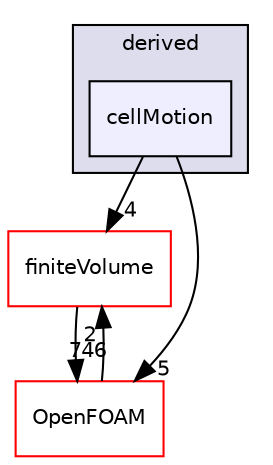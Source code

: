 digraph "src/fvMotionSolver/fvPatchFields/derived/cellMotion" {
  bgcolor=transparent;
  compound=true
  node [ fontsize="10", fontname="Helvetica"];
  edge [ labelfontsize="10", labelfontname="Helvetica"];
  subgraph clusterdir_35e80fb47429f63b6e78161eb9a9adbe {
    graph [ bgcolor="#ddddee", pencolor="black", label="derived" fontname="Helvetica", fontsize="10", URL="dir_35e80fb47429f63b6e78161eb9a9adbe.html"]
  dir_d898a545181436584f48102005e795d6 [shape=box, label="cellMotion", style="filled", fillcolor="#eeeeff", pencolor="black", URL="dir_d898a545181436584f48102005e795d6.html"];
  }
  dir_9bd15774b555cf7259a6fa18f99fe99b [shape=box label="finiteVolume" color="red" URL="dir_9bd15774b555cf7259a6fa18f99fe99b.html"];
  dir_c5473ff19b20e6ec4dfe5c310b3778a8 [shape=box label="OpenFOAM" color="red" URL="dir_c5473ff19b20e6ec4dfe5c310b3778a8.html"];
  dir_d898a545181436584f48102005e795d6->dir_9bd15774b555cf7259a6fa18f99fe99b [headlabel="4", labeldistance=1.5 headhref="dir_001290_000896.html"];
  dir_d898a545181436584f48102005e795d6->dir_c5473ff19b20e6ec4dfe5c310b3778a8 [headlabel="5", labeldistance=1.5 headhref="dir_001290_001896.html"];
  dir_9bd15774b555cf7259a6fa18f99fe99b->dir_c5473ff19b20e6ec4dfe5c310b3778a8 [headlabel="746", labeldistance=1.5 headhref="dir_000896_001896.html"];
  dir_c5473ff19b20e6ec4dfe5c310b3778a8->dir_9bd15774b555cf7259a6fa18f99fe99b [headlabel="2", labeldistance=1.5 headhref="dir_001896_000896.html"];
}
